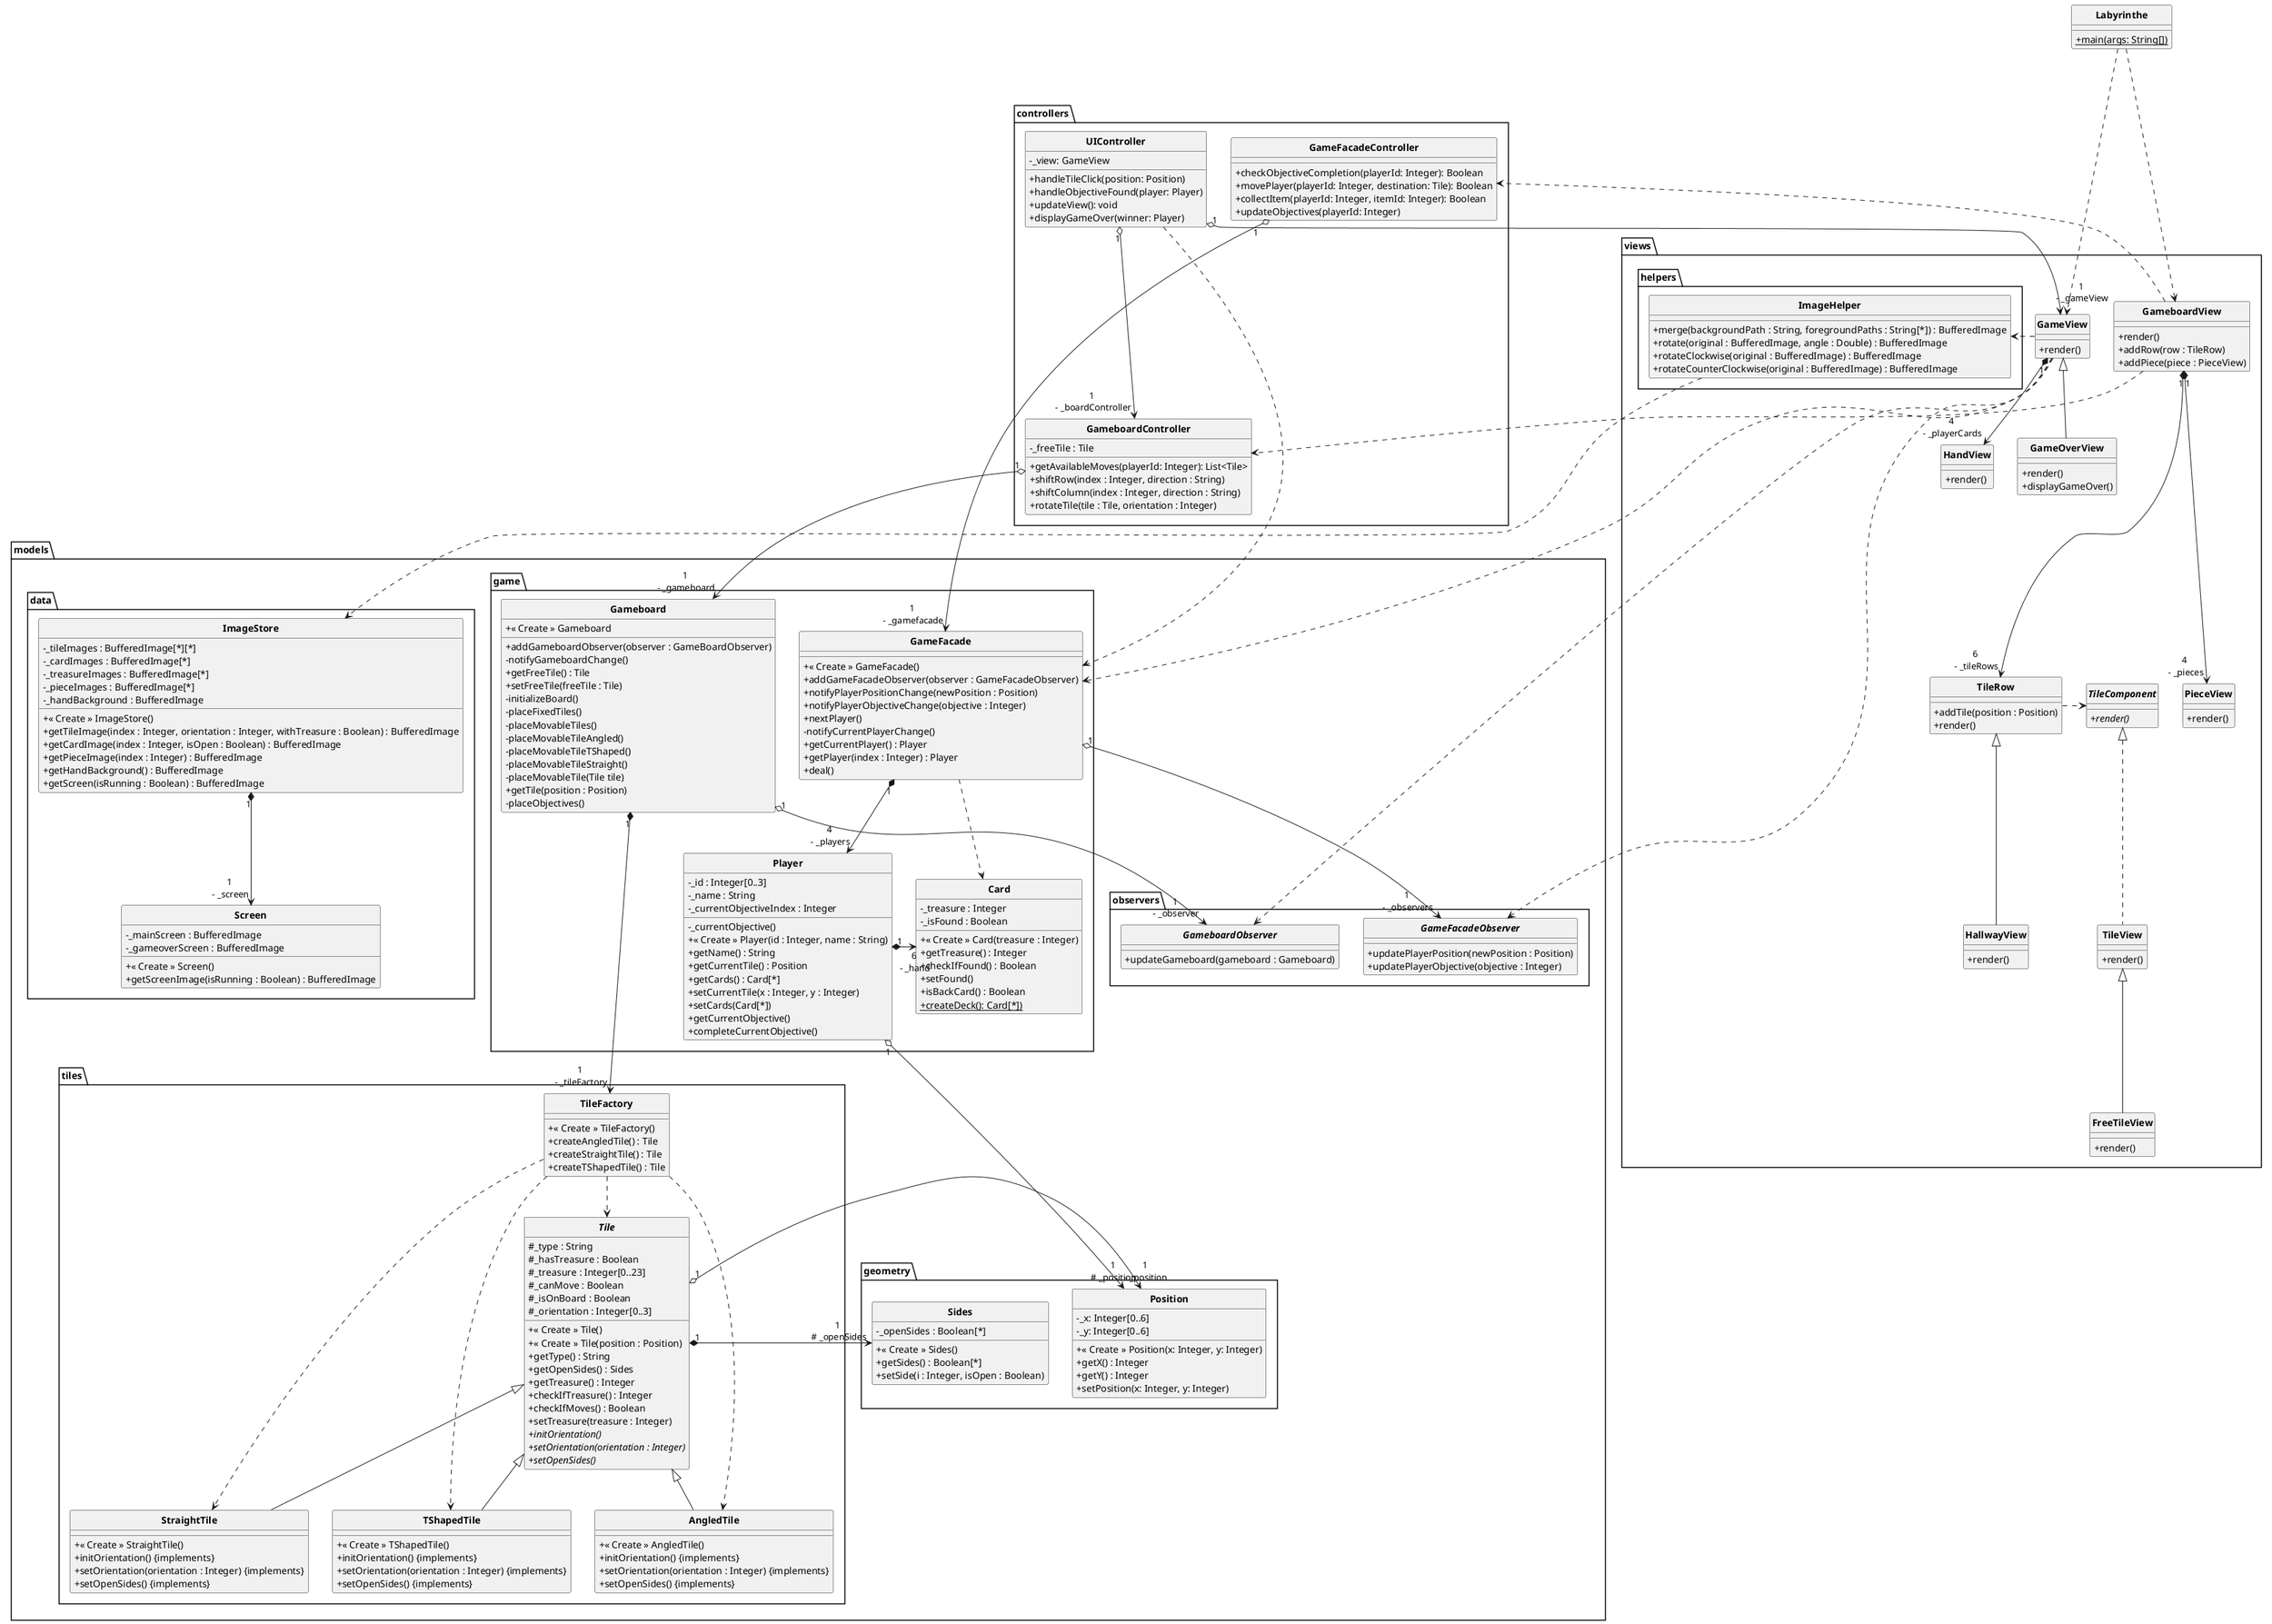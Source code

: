 @startuml Labyrinthe

skinparam style strictuml
skinparam classAttributeIconSize 0
skinparam classFontStyle Bold
hide enum methods

class Labyrinthe
{
    + {static} main(args: String[])
}

package views
{
	package helpers {
		'classe fournie :
		class ImageHelper {
			+ merge(backgroundPath : String, foregroundPaths : String[*]) : BufferedImage
			+ rotate(original : BufferedImage, angle : Double) : BufferedImage
			+ rotateClockwise(original : BufferedImage) : BufferedImage
			+ rotateCounterClockwise(original : BufferedImage) : BufferedImage
		}
	}

	interface TileComponent {
        + {abstract} render()
    }

    class GameView {
        + render()
    }

    class GameOverView extends GameView {
        + render()
        + displayGameOver()
    }

    class HandView {
        + render()
    }

    class PieceView {
        + render()
    }

    class TileRow {
        + addTile(position : Position)
        + render()
    }

    class TileView implements TileComponent {
        + render()
    }

    class FreeTileView extends TileView {
        + render()
    }

    class HallwayView extends TileRow {
        + render()
    }

    class GameboardView {
        + render()
        + addRow(row : TileRow)
        + addPiece(piece : PieceView)
    }
	
}

package controllers
{

   class GameboardController {
       + getAvailableMoves(playerId: Integer): List<Tile>
       - _freeTile : Tile
       + shiftRow(index : Integer, direction : String)
       + shiftColumn(index : Integer, direction : String)
       + rotateTile(tile : Tile, orientation : Integer)
   }
   class GameFacadeController {
       + checkObjectiveCompletion(playerId: Integer): Boolean
       + movePlayer(playerId: Integer, destination: Tile): Boolean
       + collectItem(playerId: Integer, itemId: Integer): Boolean
       + updateObjectives(playerId: Integer)
   }

   class UIController {
       - _view: GameView
       + handleTileClick(position: Position)
       + handleObjectiveFound(player: Player)
       + updateView(): void
       + displayGameOver(winner: Player)
   }
}

package models
{
    package observers {
        interface GameFacadeObserver {
            + updatePlayerPosition(newPosition : Position)
            + updatePlayerObjective(objective : Integer)
        }

        interface GameboardObserver {
            + updateGameboard(gameboard : Gameboard)
        }
    }

	package tiles {
		class TileFactory {
			+ « Create » TileFactory()
			+ createAngledTile() : Tile
			+ createStraightTile() : Tile
			+ createTShapedTile() : Tile
		}

		abstract class Tile {
			# _type : String
			# _hasTreasure : Boolean
			# _treasure : Integer[0..23]
			# _canMove : Boolean
			# _isOnBoard : Boolean
			# _orientation : Integer[0..3]
			+ « Create » Tile()
			+ « Create » Tile(position : Position)
			+ getType() : String
			'récupérer les voies de passage :
			+ getOpenSides() : Sides
			+ getTreasure() : Integer
			+ checkIfTreasure() : Integer
			+ checkIfMoves() : Boolean
			+ setTreasure(treasure : Integer)
			+ {abstract} initOrientation()
			+ {abstract} setOrientation(orientation : Integer)
			+ {abstract} setOpenSides()
		}
		class AngledTile extends Tile {
			+ « Create » AngledTile()
			+ initOrientation() {implements}
			+ setOrientation(orientation : Integer) {implements}
			+ setOpenSides() {implements}
		}
		class StraightTile extends Tile {
			+ « Create » StraightTile()
			+ initOrientation() {implements}
			+ setOrientation(orientation : Integer) {implements}
			+ setOpenSides() {implements}
		}
		class TShapedTile extends Tile {
			+ « Create » TShapedTile()
			+ initOrientation() {implements}
			+ setOrientation(orientation : Integer) {implements}
			+ setOpenSides() {implements}
		}
	}

	package geometry {
		class Sides {
			- _openSides : Boolean[*]
			+ « Create » Sides()
			+ getSides() : Boolean[*]
			+ setSide(i : Integer, isOpen : Boolean)
		}

		class Position {
			- _x: Integer[0..6]
			- _y: Integer[0..6]
			+ « Create » Position(x: Integer, y: Integer)
			+ getX() : Integer
			+ getY() : Integer
			+ setPosition(x: Integer, y: Integer)
		}
	}

	package game {


		class GameFacade {
            + « Create » GameFacade()
            'On instancie les cartes et on fait l'attribution ici
            + addGameFacadeObserver(observer : GameFacadeObserver)
            + notifyPlayerPositionChange(newPosition : Position)
            + notifyPlayerObjectiveChange(objective : Integer)
            + nextPlayer()
            - notifyCurrentPlayerChange()
            + getCurrentPlayer() : Player
            + getPlayer(index : Integer) : Player
            + deal()
		}

		class Gameboard {
            + « Create » Gameboard
			+ addGameboardObserver(observer : GameBoardObserver)
			- notifyGameboardChange()
			+ getFreeTile() : Tile
			+ setFreeTile(freeTile : Tile)
			- initializeBoard()
			- placeFixedTiles()
			- placeMovableTiles()
			- placeMovableTileAngled()
			- placeMovableTileTShaped()
			- placeMovableTileStraight()
			- placeMovableTile(Tile tile)
			'Et pour la tuile libre ? (-1, -1)
            + getTile(position : Position)
            - placeObjectives()
		}
		'class Hallway {}

		class Card {
		    - _treasure : Integer
		    ' si l'objectif est rempli
			- _isFound : Boolean
			' génération du trésor aléatoire, dans la limite des trésors encore disponibles
			+ « Create » Card(treasure : Integer)
			+ getTreasure() : Integer
			+ checkIfFound() : Boolean
			' Un trésor trouvé ne peut pas être re-caché, on ne peut donc pas remettre isFound à false :
			+ setFound()
			+ isBackCard() : Boolean
            + {static} createDeck(): Card[*])
		}

		class Player {
			- _id : Integer[0..3]
			- _name : String
			- _currentObjectiveIndex : Integer
			- _currentObjective()
			+ « Create » Player(id : Integer, name : String)
			+ getName() : String
			+ getCurrentTile() : Position
			+ getCards() : Card[*]
			+ setCurrentTile(x : Integer, y : Integer)
			+ setCards(Card[*])
			+ getCurrentObjective()
			+ completeCurrentObjective()
		}
    }

    package data {
		class ImageStore {
			'pour chaque tuile, ses positions :
			- _tileImages : BufferedImage[*][*]
			 'recto et verso de la carte, sans dessin :
			- _cardImages : BufferedImage[*]
			'à superposer avec les tuiles et les cartes :
			- _treasureImages : BufferedImage[*]
			'4 pions de couleurs différentes :
			- _pieceImages : BufferedImage[*]
			'zone joueur :
			- _handBackground : BufferedImage
			+ « Create » ImageStore()
			+ getTileImage(index : Integer, orientation : Integer, withTreasure : Boolean) : BufferedImage
			+ getCardImage(index : Integer, isOpen : Boolean) : BufferedImage
			+ getPieceImage(index : Integer) : BufferedImage
			+ getHandBackground() : BufferedImage
			+ getScreen(isRunning : Boolean) : BufferedImage
		}

		class Screen {
			- _mainScreen : BufferedImage
			- _gameoverScreen : BufferedImage
			+ « Create » Screen()
			'si le jeu est toujours en cours, retourner l'écran principal :
			+ getScreenImage(isRunning : Boolean) : BufferedImage
		}
	}
}

Labyrinthe ....> GameView
Labyrinthe ....> GameboardView
GameboardView ..> GameboardController
GameboardView ..> GameFacadeController
GameView "1" *--> "4\n - _playerCards" HandView
GameView ..> GameFacade
GameView ..> GameboardObserver
GameView ..> GameFacadeObserver
GameFacadeController "1" o--> "1\n - _gamefacade" GameFacade
GameboardController "1" o--> "1\n - _gameboard" Gameboard
'Gameboard "1" *--> "6\n _hallways" Hallway
Gameboard "1" *---> "1\n - _tileFactory" TileFactory
Player "1" *-> "6\n - _hand" Card
Player "1" o--> "1\n - _position" Position
GameFacade "1" *--> "4\n - _players" Player
GameFacade ..> Card
ImageStore "1" *--> "1\n - _screen" Screen
Tile "1" o-> "1\n # _position" Position
Tile "1" *-> "1\n # _openSides" Sides
TileFactory ..> AngledTile
TileFactory ..> StraightTile
TileFactory ..> TShapedTile
TileFactory ..> Tile
GameFacade "1" o--> "1\n - _observers" GameFacadeObserver
Gameboard "1" o--> "1\n - _observer" GameboardObserver
'GameboardController "1" *--> "1\n -_GameFacade" GameFacade
'CollectorObjectiveController "1" *-> "1\n - _GameFacade" GameFacade
UIController .> GameFacade
UIController "1" o--> "1\n - _gameView" GameView
GameView .> ImageHelper
TileRow .> TileComponent
GameboardView "1" *---> "6\n - _tileRows" TileRow
GameboardView "1" *---> "4\n - _pieces" PieceView
ImageHelper ..> ImageStore
UIController "1" o---> "1\n - _boardController" GameboardController
@enduml
